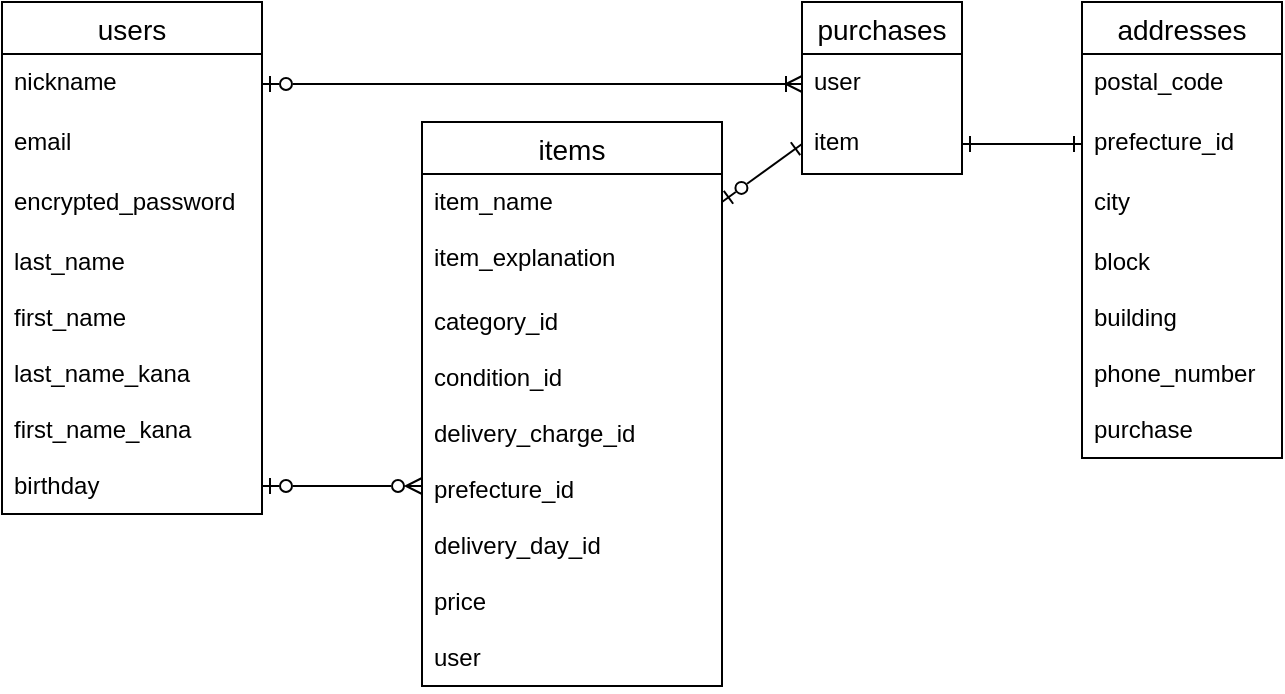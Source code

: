<mxfile>
    <diagram id="153i2oEdOdE16b_fju37" name="ページ1">
        <mxGraphModel dx="598" dy="574" grid="1" gridSize="10" guides="1" tooltips="1" connect="1" arrows="1" fold="1" page="1" pageScale="1" pageWidth="827" pageHeight="1169" math="0" shadow="0">
            <root>
                <mxCell id="0"/>
                <mxCell id="1" parent="0"/>
                <mxCell id="2" value="users" style="swimlane;fontStyle=0;childLayout=stackLayout;horizontal=1;startSize=26;horizontalStack=0;resizeParent=1;resizeParentMax=0;resizeLast=0;collapsible=1;marginBottom=0;align=center;fontSize=14;" parent="1" vertex="1">
                    <mxGeometry x="40" y="40" width="130" height="256" as="geometry">
                        <mxRectangle x="40" y="70" width="50" height="26" as="alternateBounds"/>
                    </mxGeometry>
                </mxCell>
                <mxCell id="4" value="nickname" style="text;strokeColor=none;fillColor=none;spacingLeft=4;spacingRight=4;overflow=hidden;rotatable=0;points=[[0,0.5],[1,0.5]];portConstraint=eastwest;fontSize=12;" parent="2" vertex="1">
                    <mxGeometry y="26" width="130" height="30" as="geometry"/>
                </mxCell>
                <mxCell id="5" value="email" style="text;strokeColor=none;fillColor=none;spacingLeft=4;spacingRight=4;overflow=hidden;rotatable=0;points=[[0,0.5],[1,0.5]];portConstraint=eastwest;fontSize=12;" parent="2" vertex="1">
                    <mxGeometry y="56" width="130" height="30" as="geometry"/>
                </mxCell>
                <mxCell id="33" value="encrypted_password" style="text;strokeColor=none;fillColor=none;spacingLeft=4;spacingRight=4;overflow=hidden;rotatable=0;points=[[0,0.5],[1,0.5]];portConstraint=eastwest;fontSize=12;fontFamily=Helvetica;" parent="2" vertex="1">
                    <mxGeometry y="86" width="130" height="30" as="geometry"/>
                </mxCell>
                <mxCell id="51" value="last_name" style="text;strokeColor=none;fillColor=none;spacingLeft=4;spacingRight=4;overflow=hidden;rotatable=0;points=[[0,0.5],[1,0.5]];portConstraint=eastwest;fontSize=12;fontFamily=Helvetica;" parent="2" vertex="1">
                    <mxGeometry y="116" width="130" height="28" as="geometry"/>
                </mxCell>
                <mxCell id="49" value="first_name" style="text;strokeColor=none;fillColor=none;spacingLeft=4;spacingRight=4;overflow=hidden;rotatable=0;points=[[0,0.5],[1,0.5]];portConstraint=eastwest;fontSize=12;fontFamily=Helvetica;container=0;" parent="2" vertex="1">
                    <mxGeometry y="144" width="130" height="28" as="geometry"/>
                </mxCell>
                <mxCell id="41" value="last_name_kana" style="text;strokeColor=none;fillColor=none;spacingLeft=4;spacingRight=4;overflow=hidden;rotatable=0;points=[[0,0.5],[1,0.5]];portConstraint=eastwest;fontSize=12;fontFamily=Helvetica;" parent="2" vertex="1">
                    <mxGeometry y="172" width="130" height="28" as="geometry"/>
                </mxCell>
                <mxCell id="53" value="first_name_kana" style="text;strokeColor=none;fillColor=none;spacingLeft=4;spacingRight=4;overflow=hidden;rotatable=0;points=[[0,0.5],[1,0.5]];portConstraint=eastwest;fontSize=12;fontFamily=Helvetica;" parent="2" vertex="1">
                    <mxGeometry y="200" width="130" height="28" as="geometry"/>
                </mxCell>
                <mxCell id="52" value="birthday" style="text;strokeColor=none;fillColor=none;spacingLeft=4;spacingRight=4;overflow=hidden;rotatable=0;points=[[0,0.5],[1,0.5]];portConstraint=eastwest;fontSize=12;fontFamily=Helvetica;" parent="2" vertex="1">
                    <mxGeometry y="228" width="130" height="28" as="geometry"/>
                </mxCell>
                <mxCell id="55" value="items" style="swimlane;fontStyle=0;childLayout=stackLayout;horizontal=1;startSize=26;horizontalStack=0;resizeParent=1;resizeParentMax=0;resizeLast=0;collapsible=1;marginBottom=0;align=center;fontSize=14;" parent="1" vertex="1">
                    <mxGeometry x="250" y="100" width="150" height="282" as="geometry">
                        <mxRectangle x="40" y="70" width="50" height="26" as="alternateBounds"/>
                    </mxGeometry>
                </mxCell>
                <mxCell id="58" value="item_name" style="text;strokeColor=none;fillColor=none;spacingLeft=4;spacingRight=4;overflow=hidden;rotatable=0;points=[[0,0.5],[1,0.5]];portConstraint=eastwest;fontSize=12;" parent="55" vertex="1">
                    <mxGeometry y="26" width="150" height="28" as="geometry"/>
                </mxCell>
                <mxCell id="59" value="item_explanation" style="text;strokeColor=none;fillColor=none;spacingLeft=4;spacingRight=4;overflow=hidden;rotatable=0;points=[[0,0.5],[1,0.5]];portConstraint=eastwest;fontSize=12;fontFamily=Helvetica;" parent="55" vertex="1">
                    <mxGeometry y="54" width="150" height="32" as="geometry"/>
                </mxCell>
                <mxCell id="60" value="category_id" style="text;strokeColor=none;fillColor=none;spacingLeft=4;spacingRight=4;overflow=hidden;rotatable=0;points=[[0,0.5],[1,0.5]];portConstraint=eastwest;fontSize=12;fontFamily=Helvetica;" parent="55" vertex="1">
                    <mxGeometry y="86" width="150" height="28" as="geometry"/>
                </mxCell>
                <mxCell id="61" value="condition_id" style="text;strokeColor=none;fillColor=none;spacingLeft=4;spacingRight=4;overflow=hidden;rotatable=0;points=[[0,0.5],[1,0.5]];portConstraint=eastwest;fontSize=12;fontFamily=Helvetica;container=0;" parent="55" vertex="1">
                    <mxGeometry y="114" width="150" height="28" as="geometry"/>
                </mxCell>
                <mxCell id="62" value="delivery_charge_id" style="text;strokeColor=none;fillColor=none;spacingLeft=4;spacingRight=4;overflow=hidden;rotatable=0;points=[[0,0.5],[1,0.5]];portConstraint=eastwest;fontSize=12;fontFamily=Helvetica;" parent="55" vertex="1">
                    <mxGeometry y="142" width="150" height="28" as="geometry"/>
                </mxCell>
                <mxCell id="63" value="prefecture_id" style="text;strokeColor=none;fillColor=none;spacingLeft=4;spacingRight=4;overflow=hidden;rotatable=0;points=[[0,0.5],[1,0.5]];portConstraint=eastwest;fontSize=12;fontFamily=Helvetica;" parent="55" vertex="1">
                    <mxGeometry y="170" width="150" height="28" as="geometry"/>
                </mxCell>
                <mxCell id="64" value="delivery_day_id" style="text;strokeColor=none;fillColor=none;spacingLeft=4;spacingRight=4;overflow=hidden;rotatable=0;points=[[0,0.5],[1,0.5]];portConstraint=eastwest;fontSize=12;fontFamily=Helvetica;" parent="55" vertex="1">
                    <mxGeometry y="198" width="150" height="28" as="geometry"/>
                </mxCell>
                <mxCell id="65" value="price" style="text;strokeColor=none;fillColor=none;spacingLeft=4;spacingRight=4;overflow=hidden;rotatable=0;points=[[0,0.5],[1,0.5]];portConstraint=eastwest;fontSize=12;fontFamily=Helvetica;" parent="55" vertex="1">
                    <mxGeometry y="226" width="150" height="28" as="geometry"/>
                </mxCell>
                <mxCell id="66" value="user" style="text;strokeColor=none;fillColor=none;spacingLeft=4;spacingRight=4;overflow=hidden;rotatable=0;points=[[0,0.5],[1,0.5]];portConstraint=eastwest;fontSize=12;fontFamily=Helvetica;" parent="55" vertex="1">
                    <mxGeometry y="254" width="150" height="28" as="geometry"/>
                </mxCell>
                <mxCell id="75" value="purchases" style="swimlane;fontStyle=0;childLayout=stackLayout;horizontal=1;startSize=26;horizontalStack=0;resizeParent=1;resizeParentMax=0;resizeLast=0;collapsible=1;marginBottom=0;align=center;fontSize=14;fontFamily=Helvetica;fillColor=none;" parent="1" vertex="1">
                    <mxGeometry x="440" y="40" width="80" height="86" as="geometry"/>
                </mxCell>
                <mxCell id="77" value="user" style="text;strokeColor=none;fillColor=none;spacingLeft=4;spacingRight=4;overflow=hidden;rotatable=0;points=[[0,0.5],[1,0.5]];portConstraint=eastwest;fontSize=12;fontFamily=Helvetica;" parent="75" vertex="1">
                    <mxGeometry y="26" width="80" height="30" as="geometry"/>
                </mxCell>
                <mxCell id="78" value="item" style="text;strokeColor=none;fillColor=none;spacingLeft=4;spacingRight=4;overflow=hidden;rotatable=0;points=[[0,0.5],[1,0.5]];portConstraint=eastwest;fontSize=12;fontFamily=Helvetica;" parent="75" vertex="1">
                    <mxGeometry y="56" width="80" height="30" as="geometry"/>
                </mxCell>
                <mxCell id="79" value="addresses" style="swimlane;fontStyle=0;childLayout=stackLayout;horizontal=1;startSize=26;horizontalStack=0;resizeParent=1;resizeParentMax=0;resizeLast=0;collapsible=1;marginBottom=0;align=center;fontSize=14;" parent="1" vertex="1">
                    <mxGeometry x="580" y="40" width="100" height="228" as="geometry">
                        <mxRectangle x="40" y="70" width="50" height="26" as="alternateBounds"/>
                    </mxGeometry>
                </mxCell>
                <mxCell id="81" value="postal_code" style="text;strokeColor=none;fillColor=none;spacingLeft=4;spacingRight=4;overflow=hidden;rotatable=0;points=[[0,0.5],[1,0.5]];portConstraint=eastwest;fontSize=12;" parent="79" vertex="1">
                    <mxGeometry y="26" width="100" height="30" as="geometry"/>
                </mxCell>
                <mxCell id="82" value="prefecture_id" style="text;strokeColor=none;fillColor=none;spacingLeft=4;spacingRight=4;overflow=hidden;rotatable=0;points=[[0,0.5],[1,0.5]];portConstraint=eastwest;fontSize=12;" parent="79" vertex="1">
                    <mxGeometry y="56" width="100" height="30" as="geometry"/>
                </mxCell>
                <mxCell id="83" value="city" style="text;strokeColor=none;fillColor=none;spacingLeft=4;spacingRight=4;overflow=hidden;rotatable=0;points=[[0,0.5],[1,0.5]];portConstraint=eastwest;fontSize=12;fontFamily=Helvetica;" parent="79" vertex="1">
                    <mxGeometry y="86" width="100" height="30" as="geometry"/>
                </mxCell>
                <mxCell id="84" value="block" style="text;strokeColor=none;fillColor=none;spacingLeft=4;spacingRight=4;overflow=hidden;rotatable=0;points=[[0,0.5],[1,0.5]];portConstraint=eastwest;fontSize=12;fontFamily=Helvetica;" parent="79" vertex="1">
                    <mxGeometry y="116" width="100" height="28" as="geometry"/>
                </mxCell>
                <mxCell id="85" value="building" style="text;strokeColor=none;fillColor=none;spacingLeft=4;spacingRight=4;overflow=hidden;rotatable=0;points=[[0,0.5],[1,0.5]];portConstraint=eastwest;fontSize=12;fontFamily=Helvetica;container=0;" parent="79" vertex="1">
                    <mxGeometry y="144" width="100" height="28" as="geometry"/>
                </mxCell>
                <mxCell id="86" value="phone_number&#10;" style="text;strokeColor=none;fillColor=none;spacingLeft=4;spacingRight=4;overflow=hidden;rotatable=0;points=[[0,0.5],[1,0.5]];portConstraint=eastwest;fontSize=12;fontFamily=Helvetica;" parent="79" vertex="1">
                    <mxGeometry y="172" width="100" height="28" as="geometry"/>
                </mxCell>
                <mxCell id="106" value="purchase" style="text;strokeColor=none;fillColor=none;spacingLeft=4;spacingRight=4;overflow=hidden;rotatable=0;points=[[0,0.5],[1,0.5]];portConstraint=eastwest;fontSize=12;fontFamily=Helvetica;" parent="79" vertex="1">
                    <mxGeometry y="200" width="100" height="28" as="geometry"/>
                </mxCell>
                <mxCell id="99" style="edgeStyle=none;rounded=1;html=1;fontFamily=Helvetica;startArrow=ERzeroToMany;startFill=0;endArrow=ERzeroToOne;endFill=0;strokeColor=default;entryX=1;entryY=0.5;entryDx=0;entryDy=0;" parent="1" target="52" edge="1">
                    <mxGeometry relative="1" as="geometry">
                        <mxPoint x="250" y="282" as="sourcePoint"/>
                        <mxPoint x="190" y="306" as="targetPoint"/>
                        <Array as="points"/>
                    </mxGeometry>
                </mxCell>
                <mxCell id="100" style="edgeStyle=none;rounded=1;html=1;fontFamily=Helvetica;startArrow=ERzeroToOne;startFill=0;endArrow=ERone;endFill=0;strokeColor=default;entryX=0;entryY=0.5;entryDx=0;entryDy=0;exitX=1;exitY=0.5;exitDx=0;exitDy=0;" parent="1" source="58" target="78" edge="1">
                    <mxGeometry relative="1" as="geometry">
                        <mxPoint x="350" y="139" as="targetPoint"/>
                        <mxPoint x="356" y="140" as="sourcePoint"/>
                    </mxGeometry>
                </mxCell>
                <mxCell id="104" style="edgeStyle=none;rounded=1;html=1;exitX=1;exitY=0.5;exitDx=0;exitDy=0;dashed=1;fontFamily=Helvetica;startArrow=ERone;startFill=0;endArrow=ERone;endFill=0;strokeColor=default;entryX=0;entryY=0.5;entryDx=0;entryDy=0;" parent="1" source="78" target="82" edge="1">
                    <mxGeometry relative="1" as="geometry">
                        <mxPoint x="570" y="111" as="targetPoint"/>
                    </mxGeometry>
                </mxCell>
                <mxCell id="107" style="edgeStyle=none;html=1;exitX=1;exitY=0.5;exitDx=0;exitDy=0;entryX=0;entryY=0.5;entryDx=0;entryDy=0;endArrow=ERoneToMany;endFill=0;startArrow=ERzeroToOne;startFill=0;" parent="1" source="4" target="77" edge="1">
                    <mxGeometry relative="1" as="geometry"/>
                </mxCell>
                <mxCell id="108" value="" style="edgeStyle=none;html=1;startArrow=ERone;startFill=0;endArrow=ERone;endFill=0;" parent="1" source="82" target="78" edge="1">
                    <mxGeometry relative="1" as="geometry"/>
                </mxCell>
            </root>
        </mxGraphModel>
    </diagram>
</mxfile>